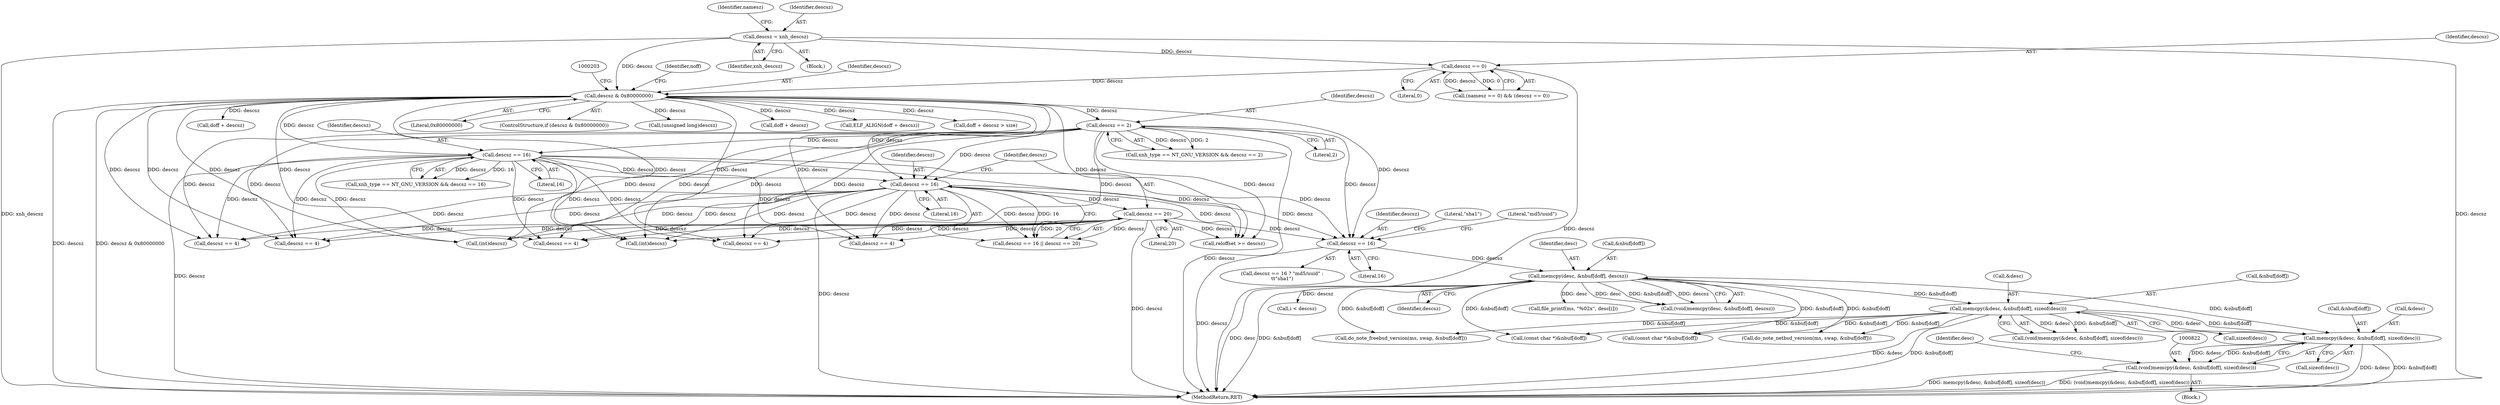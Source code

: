 digraph "0_file_b4c01141e5367f247b84dcaf6aefbb4e741842b8@API" {
"1000823" [label="(Call,memcpy(&desc, &nbuf[doff], sizeof(desc)))"];
"1000555" [label="(Call,memcpy(&desc, &nbuf[doff], sizeof(desc)))"];
"1000490" [label="(Call,memcpy(desc, &nbuf[doff], descsz))"];
"1000479" [label="(Call,descsz == 16)"];
"1000464" [label="(Call,descsz == 16)"];
"1000317" [label="(Call,descsz == 16)"];
"1000282" [label="(Call,descsz == 2)"];
"1000198" [label="(Call,descsz & 0x80000000)"];
"1000163" [label="(Call,descsz = xnh_descsz)"];
"1000171" [label="(Call,descsz == 0)"];
"1000467" [label="(Call,descsz == 20)"];
"1000821" [label="(Call,(void)memcpy(&desc, &nbuf[doff], sizeof(desc)))"];
"1000556" [label="(Call,&desc)"];
"1000508" [label="(Call,file_printf(ms, \"%02x\", desc[i]))"];
"1000490" [label="(Call,memcpy(desc, &nbuf[doff], descsz))"];
"1000731" [label="(Call,descsz == 4)"];
"1000491" [label="(Identifier,desc)"];
"1000682" [label="(Call,(int)descsz)"];
"1000830" [label="(Call,sizeof(desc))"];
"1000833" [label="(Identifier,desc)"];
"1000826" [label="(Call,&nbuf[doff])"];
"1000768" [label="(Call,descsz == 4)"];
"1000662" [label="(Call,(int)descsz)"];
"1000488" [label="(Call,(void)memcpy(desc, &nbuf[doff], descsz))"];
"1000642" [label="(Call,do_note_netbsd_version(ms, swap, &nbuf[doff]))"];
"1000318" [label="(Identifier,descsz)"];
"1000169" [label="(Identifier,namesz)"];
"1000479" [label="(Call,descsz == 16)"];
"1000824" [label="(Call,&desc)"];
"1000466" [label="(Literal,16)"];
"1000558" [label="(Call,&nbuf[doff])"];
"1000480" [label="(Identifier,descsz)"];
"1000233" [label="(Call,doff + descsz)"];
"1000469" [label="(Literal,20)"];
"1000562" [label="(Call,sizeof(desc))"];
"1000492" [label="(Call,&nbuf[doff])"];
"1001237" [label="(MethodReturn,RET)"];
"1000282" [label="(Call,descsz == 2)"];
"1000278" [label="(Call,xnh_type == NT_GNU_VERSION && descsz == 2)"];
"1000810" [label="(Block,)"];
"1000542" [label="(Call,descsz == 4)"];
"1000213" [label="(Identifier,noff)"];
"1000478" [label="(Call,descsz == 16 ? \"md5/uuid\" :\n\t\t\"sha1\")"];
"1000483" [label="(Literal,\"sha1\")"];
"1000555" [label="(Call,memcpy(&desc, &nbuf[doff], sizeof(desc)))"];
"1000319" [label="(Literal,16)"];
"1000465" [label="(Identifier,descsz)"];
"1000463" [label="(Call,descsz == 16 || descsz == 20)"];
"1000317" [label="(Call,descsz == 16)"];
"1000823" [label="(Call,memcpy(&desc, &nbuf[doff], sizeof(desc)))"];
"1000807" [label="(Call,descsz == 4)"];
"1000165" [label="(Identifier,xnh_descsz)"];
"1000468" [label="(Identifier,descsz)"];
"1000313" [label="(Call,xnh_type == NT_GNU_VERSION && descsz == 16)"];
"1000284" [label="(Literal,2)"];
"1000171" [label="(Call,descsz == 0)"];
"1000125" [label="(Block,)"];
"1000200" [label="(Literal,0x80000000)"];
"1000197" [label="(ControlStructure,if (descsz & 0x80000000))"];
"1000685" [label="(Call,(const char *)&nbuf[doff])"];
"1000207" [label="(Call,(unsigned long)descsz)"];
"1000167" [label="(Call,(namesz == 0) && (descsz == 0))"];
"1000464" [label="(Call,descsz == 16)"];
"1000735" [label="(Call,do_note_freebsd_version(ms, swap, &nbuf[doff]))"];
"1000198" [label="(Call,descsz & 0x80000000)"];
"1000553" [label="(Call,(void)memcpy(&desc, &nbuf[doff], sizeof(desc)))"];
"1001093" [label="(Call,reloffset >= descsz)"];
"1000173" [label="(Literal,0)"];
"1000238" [label="(Call,doff + descsz)"];
"1000467" [label="(Call,descsz == 20)"];
"1000163" [label="(Call,descsz = xnh_descsz)"];
"1000199" [label="(Identifier,descsz)"];
"1000481" [label="(Literal,16)"];
"1000232" [label="(Call,ELF_ALIGN(doff + descsz))"];
"1000821" [label="(Call,(void)memcpy(&desc, &nbuf[doff], sizeof(desc)))"];
"1000283" [label="(Identifier,descsz)"];
"1000237" [label="(Call,doff + descsz > size)"];
"1000501" [label="(Call,i < descsz)"];
"1000482" [label="(Literal,\"md5/uuid\")"];
"1000638" [label="(Call,descsz == 4)"];
"1000665" [label="(Call,(const char *)&nbuf[doff])"];
"1000496" [label="(Identifier,descsz)"];
"1000164" [label="(Identifier,descsz)"];
"1000172" [label="(Identifier,descsz)"];
"1000823" -> "1000821"  [label="AST: "];
"1000823" -> "1000830"  [label="CFG: "];
"1000824" -> "1000823"  [label="AST: "];
"1000826" -> "1000823"  [label="AST: "];
"1000830" -> "1000823"  [label="AST: "];
"1000821" -> "1000823"  [label="CFG: "];
"1000823" -> "1001237"  [label="DDG: &desc"];
"1000823" -> "1001237"  [label="DDG: &nbuf[doff]"];
"1000823" -> "1000821"  [label="DDG: &desc"];
"1000823" -> "1000821"  [label="DDG: &nbuf[doff]"];
"1000555" -> "1000823"  [label="DDG: &desc"];
"1000555" -> "1000823"  [label="DDG: &nbuf[doff]"];
"1000490" -> "1000823"  [label="DDG: &nbuf[doff]"];
"1000555" -> "1000553"  [label="AST: "];
"1000555" -> "1000562"  [label="CFG: "];
"1000556" -> "1000555"  [label="AST: "];
"1000558" -> "1000555"  [label="AST: "];
"1000562" -> "1000555"  [label="AST: "];
"1000553" -> "1000555"  [label="CFG: "];
"1000555" -> "1001237"  [label="DDG: &desc"];
"1000555" -> "1001237"  [label="DDG: &nbuf[doff]"];
"1000555" -> "1000553"  [label="DDG: &desc"];
"1000555" -> "1000553"  [label="DDG: &nbuf[doff]"];
"1000490" -> "1000555"  [label="DDG: &nbuf[doff]"];
"1000555" -> "1000642"  [label="DDG: &nbuf[doff]"];
"1000555" -> "1000665"  [label="DDG: &nbuf[doff]"];
"1000555" -> "1000685"  [label="DDG: &nbuf[doff]"];
"1000555" -> "1000735"  [label="DDG: &nbuf[doff]"];
"1000490" -> "1000488"  [label="AST: "];
"1000490" -> "1000496"  [label="CFG: "];
"1000491" -> "1000490"  [label="AST: "];
"1000492" -> "1000490"  [label="AST: "];
"1000496" -> "1000490"  [label="AST: "];
"1000488" -> "1000490"  [label="CFG: "];
"1000490" -> "1001237"  [label="DDG: desc"];
"1000490" -> "1001237"  [label="DDG: &nbuf[doff]"];
"1000490" -> "1000488"  [label="DDG: desc"];
"1000490" -> "1000488"  [label="DDG: &nbuf[doff]"];
"1000490" -> "1000488"  [label="DDG: descsz"];
"1000479" -> "1000490"  [label="DDG: descsz"];
"1000490" -> "1000501"  [label="DDG: descsz"];
"1000490" -> "1000508"  [label="DDG: desc"];
"1000490" -> "1000642"  [label="DDG: &nbuf[doff]"];
"1000490" -> "1000665"  [label="DDG: &nbuf[doff]"];
"1000490" -> "1000685"  [label="DDG: &nbuf[doff]"];
"1000490" -> "1000735"  [label="DDG: &nbuf[doff]"];
"1000479" -> "1000478"  [label="AST: "];
"1000479" -> "1000481"  [label="CFG: "];
"1000480" -> "1000479"  [label="AST: "];
"1000481" -> "1000479"  [label="AST: "];
"1000482" -> "1000479"  [label="CFG: "];
"1000483" -> "1000479"  [label="CFG: "];
"1000479" -> "1001237"  [label="DDG: descsz"];
"1000464" -> "1000479"  [label="DDG: descsz"];
"1000317" -> "1000479"  [label="DDG: descsz"];
"1000467" -> "1000479"  [label="DDG: descsz"];
"1000282" -> "1000479"  [label="DDG: descsz"];
"1000198" -> "1000479"  [label="DDG: descsz"];
"1000464" -> "1000463"  [label="AST: "];
"1000464" -> "1000466"  [label="CFG: "];
"1000465" -> "1000464"  [label="AST: "];
"1000466" -> "1000464"  [label="AST: "];
"1000468" -> "1000464"  [label="CFG: "];
"1000463" -> "1000464"  [label="CFG: "];
"1000464" -> "1001237"  [label="DDG: descsz"];
"1000464" -> "1000463"  [label="DDG: descsz"];
"1000464" -> "1000463"  [label="DDG: 16"];
"1000317" -> "1000464"  [label="DDG: descsz"];
"1000282" -> "1000464"  [label="DDG: descsz"];
"1000198" -> "1000464"  [label="DDG: descsz"];
"1000464" -> "1000467"  [label="DDG: descsz"];
"1000464" -> "1000542"  [label="DDG: descsz"];
"1000464" -> "1000638"  [label="DDG: descsz"];
"1000464" -> "1000662"  [label="DDG: descsz"];
"1000464" -> "1000682"  [label="DDG: descsz"];
"1000464" -> "1000731"  [label="DDG: descsz"];
"1000464" -> "1000768"  [label="DDG: descsz"];
"1000464" -> "1000807"  [label="DDG: descsz"];
"1000464" -> "1001093"  [label="DDG: descsz"];
"1000317" -> "1000313"  [label="AST: "];
"1000317" -> "1000319"  [label="CFG: "];
"1000318" -> "1000317"  [label="AST: "];
"1000319" -> "1000317"  [label="AST: "];
"1000313" -> "1000317"  [label="CFG: "];
"1000317" -> "1001237"  [label="DDG: descsz"];
"1000317" -> "1000313"  [label="DDG: descsz"];
"1000317" -> "1000313"  [label="DDG: 16"];
"1000282" -> "1000317"  [label="DDG: descsz"];
"1000198" -> "1000317"  [label="DDG: descsz"];
"1000317" -> "1000542"  [label="DDG: descsz"];
"1000317" -> "1000638"  [label="DDG: descsz"];
"1000317" -> "1000662"  [label="DDG: descsz"];
"1000317" -> "1000682"  [label="DDG: descsz"];
"1000317" -> "1000731"  [label="DDG: descsz"];
"1000317" -> "1000768"  [label="DDG: descsz"];
"1000317" -> "1000807"  [label="DDG: descsz"];
"1000317" -> "1001093"  [label="DDG: descsz"];
"1000282" -> "1000278"  [label="AST: "];
"1000282" -> "1000284"  [label="CFG: "];
"1000283" -> "1000282"  [label="AST: "];
"1000284" -> "1000282"  [label="AST: "];
"1000278" -> "1000282"  [label="CFG: "];
"1000282" -> "1001237"  [label="DDG: descsz"];
"1000282" -> "1000278"  [label="DDG: descsz"];
"1000282" -> "1000278"  [label="DDG: 2"];
"1000198" -> "1000282"  [label="DDG: descsz"];
"1000282" -> "1000542"  [label="DDG: descsz"];
"1000282" -> "1000638"  [label="DDG: descsz"];
"1000282" -> "1000662"  [label="DDG: descsz"];
"1000282" -> "1000682"  [label="DDG: descsz"];
"1000282" -> "1000731"  [label="DDG: descsz"];
"1000282" -> "1000768"  [label="DDG: descsz"];
"1000282" -> "1000807"  [label="DDG: descsz"];
"1000282" -> "1001093"  [label="DDG: descsz"];
"1000198" -> "1000197"  [label="AST: "];
"1000198" -> "1000200"  [label="CFG: "];
"1000199" -> "1000198"  [label="AST: "];
"1000200" -> "1000198"  [label="AST: "];
"1000203" -> "1000198"  [label="CFG: "];
"1000213" -> "1000198"  [label="CFG: "];
"1000198" -> "1001237"  [label="DDG: descsz"];
"1000198" -> "1001237"  [label="DDG: descsz & 0x80000000"];
"1000163" -> "1000198"  [label="DDG: descsz"];
"1000171" -> "1000198"  [label="DDG: descsz"];
"1000198" -> "1000207"  [label="DDG: descsz"];
"1000198" -> "1000232"  [label="DDG: descsz"];
"1000198" -> "1000233"  [label="DDG: descsz"];
"1000198" -> "1000237"  [label="DDG: descsz"];
"1000198" -> "1000238"  [label="DDG: descsz"];
"1000198" -> "1000542"  [label="DDG: descsz"];
"1000198" -> "1000638"  [label="DDG: descsz"];
"1000198" -> "1000662"  [label="DDG: descsz"];
"1000198" -> "1000682"  [label="DDG: descsz"];
"1000198" -> "1000731"  [label="DDG: descsz"];
"1000198" -> "1000768"  [label="DDG: descsz"];
"1000198" -> "1000807"  [label="DDG: descsz"];
"1000198" -> "1001093"  [label="DDG: descsz"];
"1000163" -> "1000125"  [label="AST: "];
"1000163" -> "1000165"  [label="CFG: "];
"1000164" -> "1000163"  [label="AST: "];
"1000165" -> "1000163"  [label="AST: "];
"1000169" -> "1000163"  [label="CFG: "];
"1000163" -> "1001237"  [label="DDG: descsz"];
"1000163" -> "1001237"  [label="DDG: xnh_descsz"];
"1000163" -> "1000171"  [label="DDG: descsz"];
"1000171" -> "1000167"  [label="AST: "];
"1000171" -> "1000173"  [label="CFG: "];
"1000172" -> "1000171"  [label="AST: "];
"1000173" -> "1000171"  [label="AST: "];
"1000167" -> "1000171"  [label="CFG: "];
"1000171" -> "1001237"  [label="DDG: descsz"];
"1000171" -> "1000167"  [label="DDG: descsz"];
"1000171" -> "1000167"  [label="DDG: 0"];
"1000467" -> "1000463"  [label="AST: "];
"1000467" -> "1000469"  [label="CFG: "];
"1000468" -> "1000467"  [label="AST: "];
"1000469" -> "1000467"  [label="AST: "];
"1000463" -> "1000467"  [label="CFG: "];
"1000467" -> "1001237"  [label="DDG: descsz"];
"1000467" -> "1000463"  [label="DDG: descsz"];
"1000467" -> "1000463"  [label="DDG: 20"];
"1000467" -> "1000542"  [label="DDG: descsz"];
"1000467" -> "1000638"  [label="DDG: descsz"];
"1000467" -> "1000662"  [label="DDG: descsz"];
"1000467" -> "1000682"  [label="DDG: descsz"];
"1000467" -> "1000731"  [label="DDG: descsz"];
"1000467" -> "1000768"  [label="DDG: descsz"];
"1000467" -> "1000807"  [label="DDG: descsz"];
"1000467" -> "1001093"  [label="DDG: descsz"];
"1000821" -> "1000810"  [label="AST: "];
"1000822" -> "1000821"  [label="AST: "];
"1000833" -> "1000821"  [label="CFG: "];
"1000821" -> "1001237"  [label="DDG: memcpy(&desc, &nbuf[doff], sizeof(desc))"];
"1000821" -> "1001237"  [label="DDG: (void)memcpy(&desc, &nbuf[doff], sizeof(desc))"];
}
